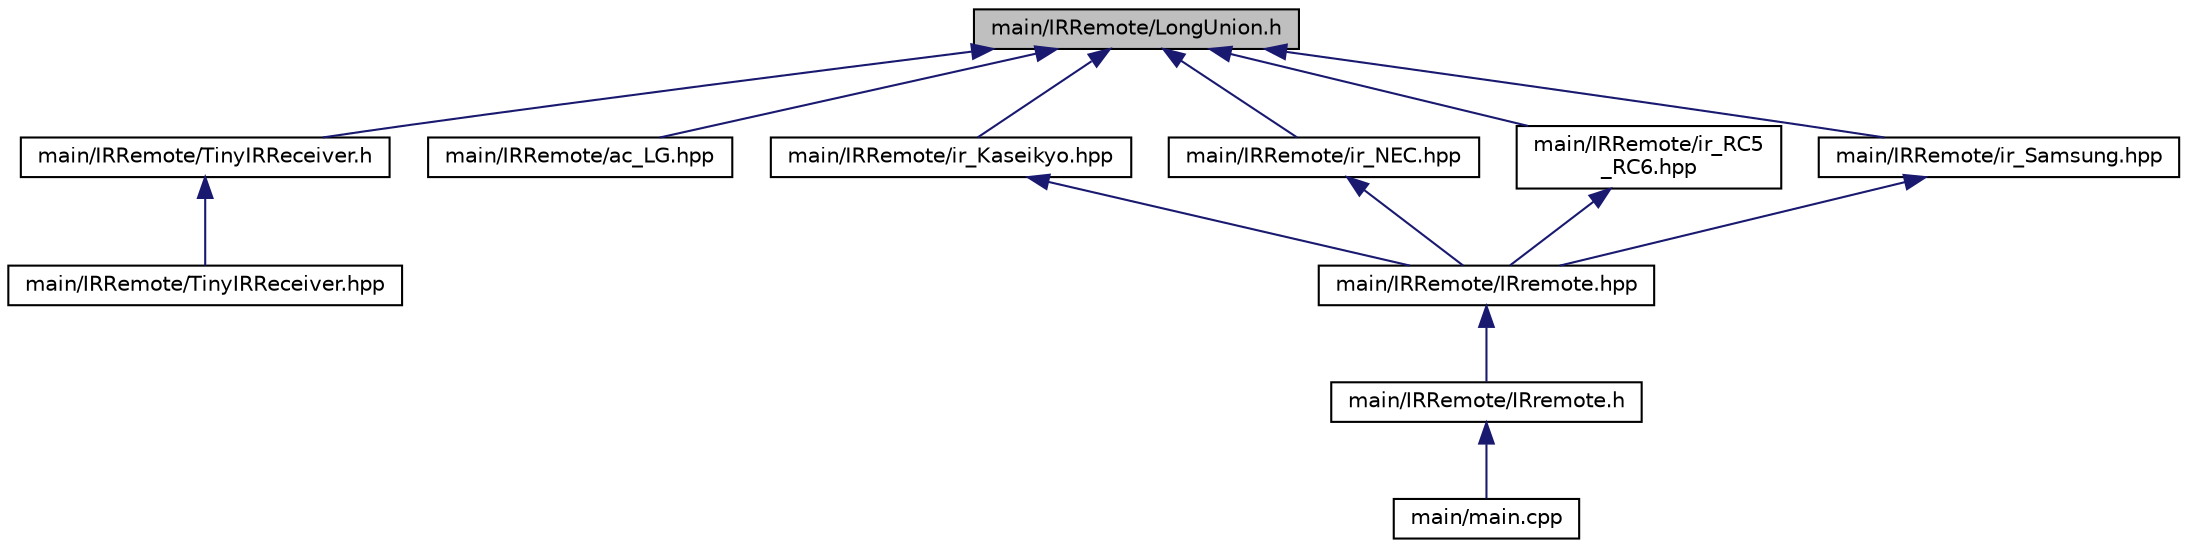 digraph "main/IRRemote/LongUnion.h"
{
 // LATEX_PDF_SIZE
  edge [fontname="Helvetica",fontsize="10",labelfontname="Helvetica",labelfontsize="10"];
  node [fontname="Helvetica",fontsize="10",shape=record];
  Node1 [label="main/IRRemote/LongUnion.h",height=0.2,width=0.4,color="black", fillcolor="grey75", style="filled", fontcolor="black",tooltip=" "];
  Node1 -> Node2 [dir="back",color="midnightblue",fontsize="10",style="solid",fontname="Helvetica"];
  Node2 [label="main/IRRemote/TinyIRReceiver.h",height=0.2,width=0.4,color="black", fillcolor="white", style="filled",URL="$_i_r_remote_2_tiny_i_r_receiver_8h.html",tooltip=" "];
  Node2 -> Node3 [dir="back",color="midnightblue",fontsize="10",style="solid",fontname="Helvetica"];
  Node3 [label="main/IRRemote/TinyIRReceiver.hpp",height=0.2,width=0.4,color="black", fillcolor="white", style="filled",URL="$_i_r_remote_2_tiny_i_r_receiver_8hpp.html",tooltip=" "];
  Node1 -> Node4 [dir="back",color="midnightblue",fontsize="10",style="solid",fontname="Helvetica"];
  Node4 [label="main/IRRemote/ac_LG.hpp",height=0.2,width=0.4,color="black", fillcolor="white", style="filled",URL="$_i_r_remote_2ac___l_g_8hpp.html",tooltip=" "];
  Node1 -> Node5 [dir="back",color="midnightblue",fontsize="10",style="solid",fontname="Helvetica"];
  Node5 [label="main/IRRemote/ir_Kaseikyo.hpp",height=0.2,width=0.4,color="black", fillcolor="white", style="filled",URL="$_i_r_remote_2ir___kaseikyo_8hpp.html",tooltip=" "];
  Node5 -> Node6 [dir="back",color="midnightblue",fontsize="10",style="solid",fontname="Helvetica"];
  Node6 [label="main/IRRemote/IRremote.hpp",height=0.2,width=0.4,color="black", fillcolor="white", style="filled",URL="$_i_r_remote_2_i_rremote_8hpp.html",tooltip="Public API to the library."];
  Node6 -> Node7 [dir="back",color="midnightblue",fontsize="10",style="solid",fontname="Helvetica"];
  Node7 [label="main/IRRemote/IRremote.h",height=0.2,width=0.4,color="black", fillcolor="white", style="filled",URL="$_i_r_remote_2_i_rremote_8h.html",tooltip="Stub for backward compatibility."];
  Node7 -> Node8 [dir="back",color="midnightblue",fontsize="10",style="solid",fontname="Helvetica"];
  Node8 [label="main/main.cpp",height=0.2,width=0.4,color="black", fillcolor="white", style="filled",URL="$main_8cpp.html",tooltip=" "];
  Node1 -> Node9 [dir="back",color="midnightblue",fontsize="10",style="solid",fontname="Helvetica"];
  Node9 [label="main/IRRemote/ir_NEC.hpp",height=0.2,width=0.4,color="black", fillcolor="white", style="filled",URL="$_i_r_remote_2ir___n_e_c_8hpp.html",tooltip=" "];
  Node9 -> Node6 [dir="back",color="midnightblue",fontsize="10",style="solid",fontname="Helvetica"];
  Node1 -> Node10 [dir="back",color="midnightblue",fontsize="10",style="solid",fontname="Helvetica"];
  Node10 [label="main/IRRemote/ir_RC5\l_RC6.hpp",height=0.2,width=0.4,color="black", fillcolor="white", style="filled",URL="$_i_r_remote_2ir___r_c5___r_c6_8hpp.html",tooltip=" "];
  Node10 -> Node6 [dir="back",color="midnightblue",fontsize="10",style="solid",fontname="Helvetica"];
  Node1 -> Node11 [dir="back",color="midnightblue",fontsize="10",style="solid",fontname="Helvetica"];
  Node11 [label="main/IRRemote/ir_Samsung.hpp",height=0.2,width=0.4,color="black", fillcolor="white", style="filled",URL="$_i_r_remote_2ir___samsung_8hpp.html",tooltip=" "];
  Node11 -> Node6 [dir="back",color="midnightblue",fontsize="10",style="solid",fontname="Helvetica"];
}
